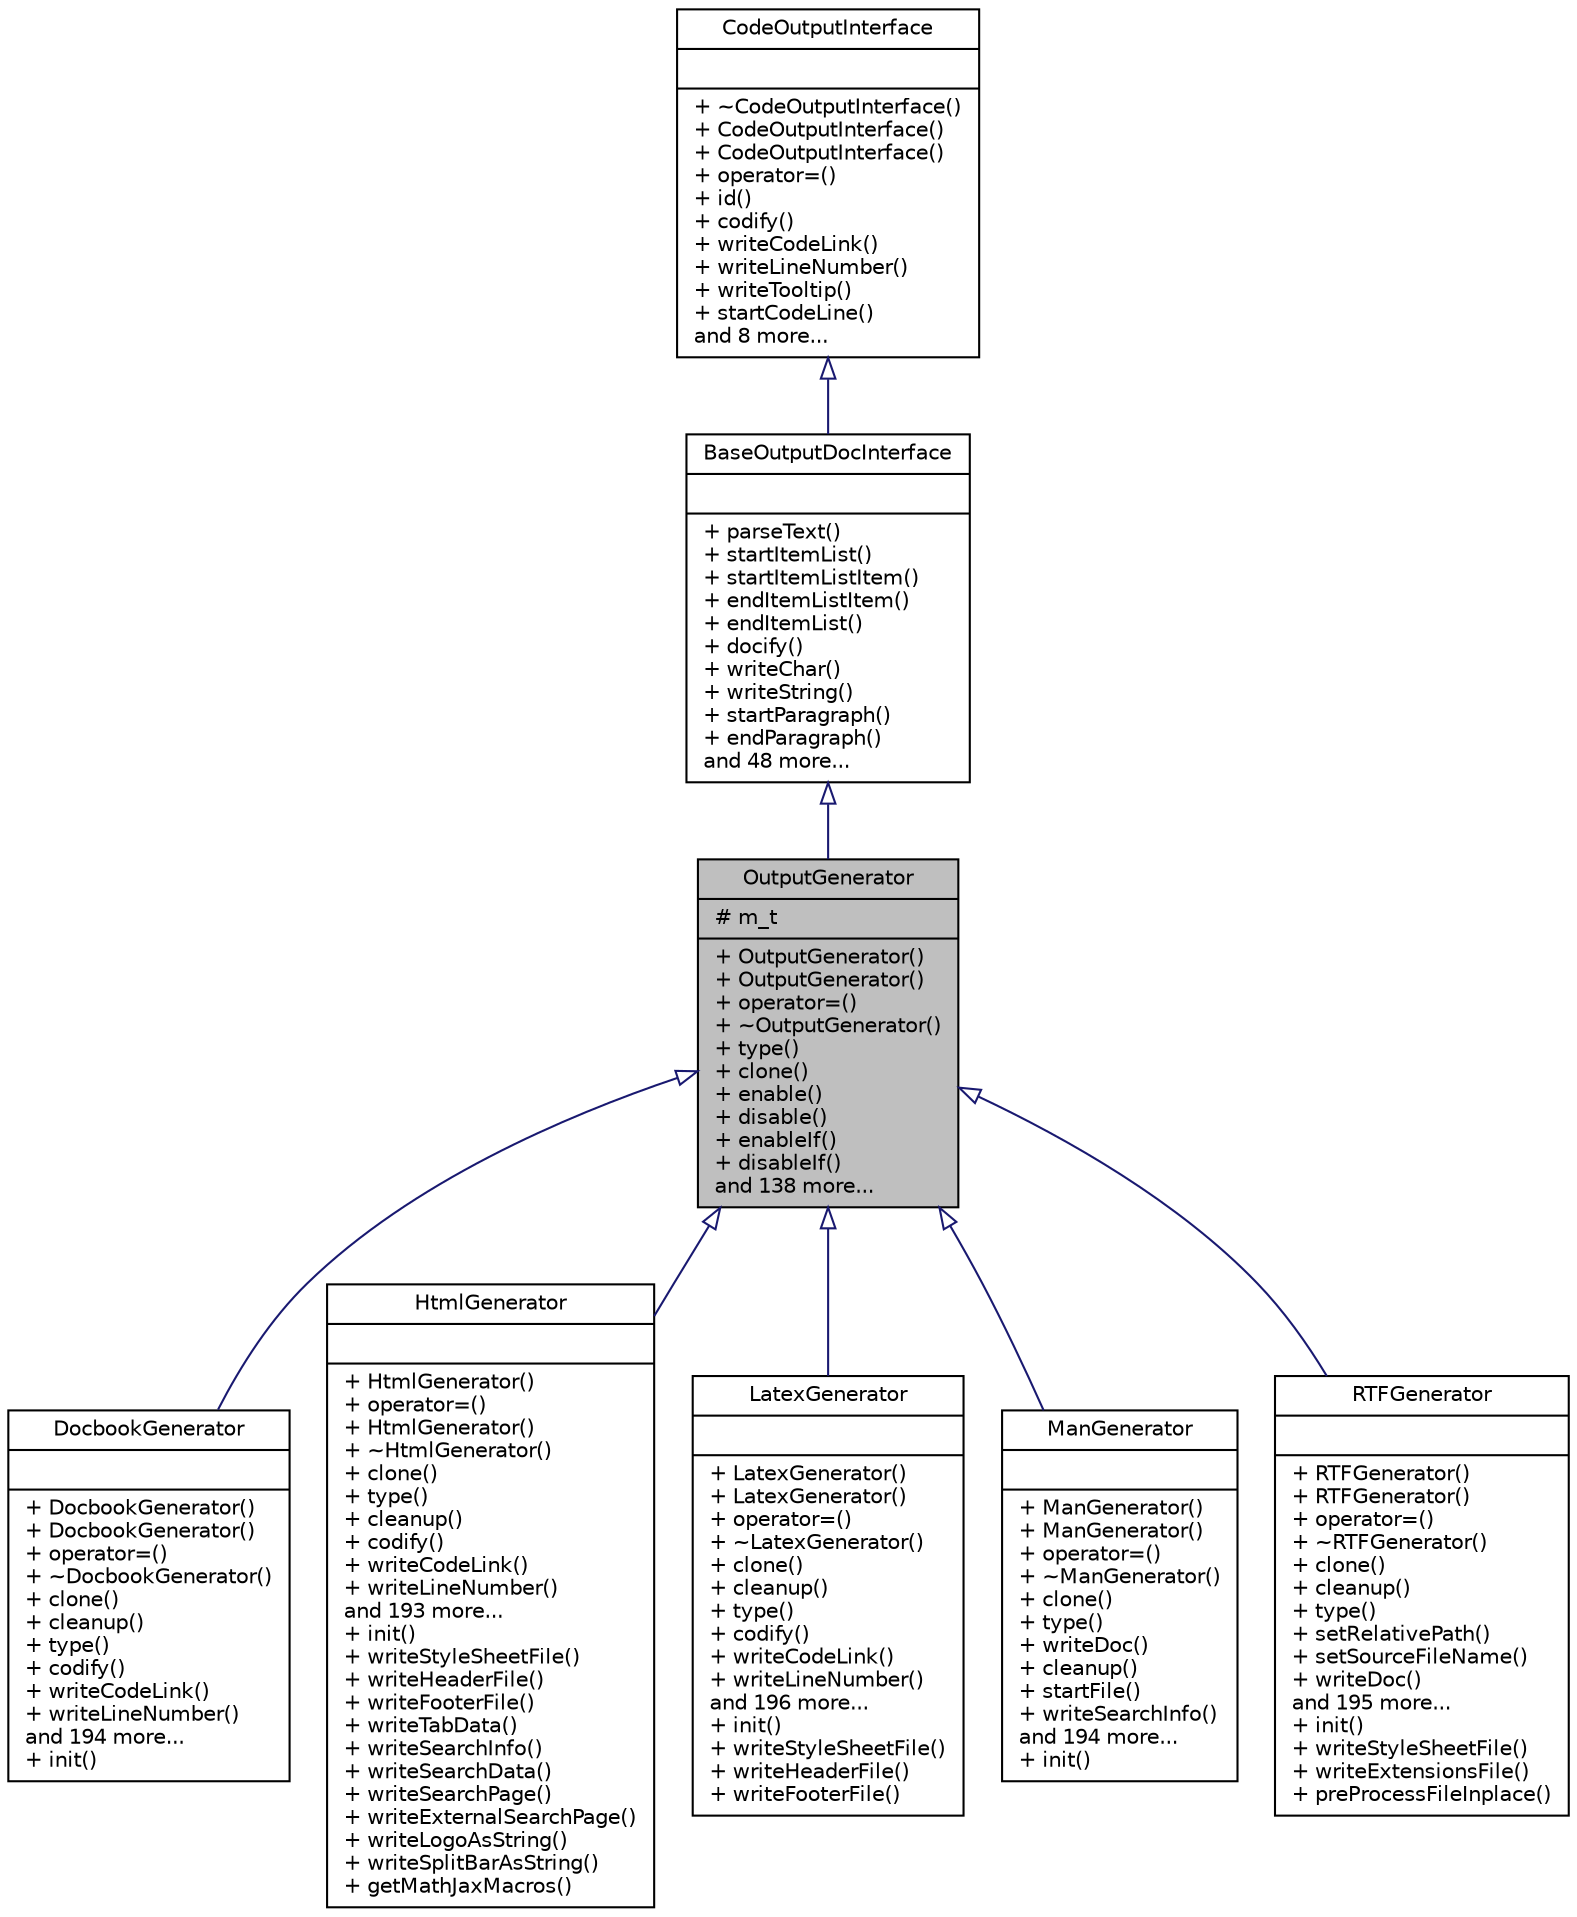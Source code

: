 digraph "OutputGenerator"
{
 // LATEX_PDF_SIZE
  edge [fontname="Helvetica",fontsize="10",labelfontname="Helvetica",labelfontsize="10"];
  node [fontname="Helvetica",fontsize="10",shape=record];
  Node1 [label="{OutputGenerator\n|# m_t\l|+ OutputGenerator()\l+ OutputGenerator()\l+ operator=()\l+ ~OutputGenerator()\l+ type()\l+ clone()\l+ enable()\l+ disable()\l+ enableIf()\l+ disableIf()\land 138 more...\l}",height=0.2,width=0.4,color="black", fillcolor="grey75", style="filled", fontcolor="black",tooltip=" "];
  Node2 -> Node1 [dir="back",color="midnightblue",fontsize="10",style="solid",arrowtail="onormal",fontname="Helvetica"];
  Node2 [label="{BaseOutputDocInterface\n||+ parseText()\l+ startItemList()\l+ startItemListItem()\l+ endItemListItem()\l+ endItemList()\l+ docify()\l+ writeChar()\l+ writeString()\l+ startParagraph()\l+ endParagraph()\land 48 more...\l}",height=0.2,width=0.4,color="black", fillcolor="white", style="filled",URL="$classBaseOutputDocInterface.html",tooltip=" "];
  Node3 -> Node2 [dir="back",color="midnightblue",fontsize="10",style="solid",arrowtail="onormal",fontname="Helvetica"];
  Node3 [label="{CodeOutputInterface\n||+ ~CodeOutputInterface()\l+ CodeOutputInterface()\l+ CodeOutputInterface()\l+ operator=()\l+ id()\l+ codify()\l+ writeCodeLink()\l+ writeLineNumber()\l+ writeTooltip()\l+ startCodeLine()\land 8 more...\l}",height=0.2,width=0.4,color="black", fillcolor="white", style="filled",URL="$classCodeOutputInterface.html",tooltip=" "];
  Node1 -> Node4 [dir="back",color="midnightblue",fontsize="10",style="solid",arrowtail="onormal",fontname="Helvetica"];
  Node4 [label="{DocbookGenerator\n||+ DocbookGenerator()\l+ DocbookGenerator()\l+ operator=()\l+ ~DocbookGenerator()\l+ clone()\l+ cleanup()\l+ type()\l+ codify()\l+ writeCodeLink()\l+ writeLineNumber()\land 194 more...\l+ init()\l}",height=0.2,width=0.4,color="black", fillcolor="white", style="filled",URL="$classDocbookGenerator.html",tooltip=" "];
  Node1 -> Node5 [dir="back",color="midnightblue",fontsize="10",style="solid",arrowtail="onormal",fontname="Helvetica"];
  Node5 [label="{HtmlGenerator\n||+ HtmlGenerator()\l+ operator=()\l+ HtmlGenerator()\l+ ~HtmlGenerator()\l+ clone()\l+ type()\l+ cleanup()\l+ codify()\l+ writeCodeLink()\l+ writeLineNumber()\land 193 more...\l+ init()\l+ writeStyleSheetFile()\l+ writeHeaderFile()\l+ writeFooterFile()\l+ writeTabData()\l+ writeSearchInfo()\l+ writeSearchData()\l+ writeSearchPage()\l+ writeExternalSearchPage()\l+ writeLogoAsString()\l+ writeSplitBarAsString()\l+ getMathJaxMacros()\l}",height=0.2,width=0.4,color="black", fillcolor="white", style="filled",URL="$classHtmlGenerator.html",tooltip=" "];
  Node1 -> Node6 [dir="back",color="midnightblue",fontsize="10",style="solid",arrowtail="onormal",fontname="Helvetica"];
  Node6 [label="{LatexGenerator\n||+ LatexGenerator()\l+ LatexGenerator()\l+ operator=()\l+ ~LatexGenerator()\l+ clone()\l+ cleanup()\l+ type()\l+ codify()\l+ writeCodeLink()\l+ writeLineNumber()\land 196 more...\l+ init()\l+ writeStyleSheetFile()\l+ writeHeaderFile()\l+ writeFooterFile()\l}",height=0.2,width=0.4,color="black", fillcolor="white", style="filled",URL="$classLatexGenerator.html",tooltip=" "];
  Node1 -> Node7 [dir="back",color="midnightblue",fontsize="10",style="solid",arrowtail="onormal",fontname="Helvetica"];
  Node7 [label="{ManGenerator\n||+ ManGenerator()\l+ ManGenerator()\l+ operator=()\l+ ~ManGenerator()\l+ clone()\l+ type()\l+ writeDoc()\l+ cleanup()\l+ startFile()\l+ writeSearchInfo()\land 194 more...\l+ init()\l}",height=0.2,width=0.4,color="black", fillcolor="white", style="filled",URL="$classManGenerator.html",tooltip=" "];
  Node1 -> Node8 [dir="back",color="midnightblue",fontsize="10",style="solid",arrowtail="onormal",fontname="Helvetica"];
  Node8 [label="{RTFGenerator\n||+ RTFGenerator()\l+ RTFGenerator()\l+ operator=()\l+ ~RTFGenerator()\l+ clone()\l+ cleanup()\l+ type()\l+ setRelativePath()\l+ setSourceFileName()\l+ writeDoc()\land 195 more...\l+ init()\l+ writeStyleSheetFile()\l+ writeExtensionsFile()\l+ preProcessFileInplace()\l}",height=0.2,width=0.4,color="black", fillcolor="white", style="filled",URL="$classRTFGenerator.html",tooltip=" "];
}
